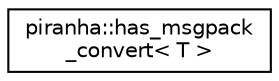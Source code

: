 digraph "Graphical Class Hierarchy"
{
  edge [fontname="Helvetica",fontsize="10",labelfontname="Helvetica",labelfontsize="10"];
  node [fontname="Helvetica",fontsize="10",shape=record];
  rankdir="LR";
  Node0 [label="piranha::has_msgpack\l_convert\< T \>",height=0.2,width=0.4,color="black", fillcolor="white", style="filled",URL="$classpiranha_1_1has__msgpack__convert.html",tooltip="Detect the presence of piranha::msgpack_convert(). "];
}
